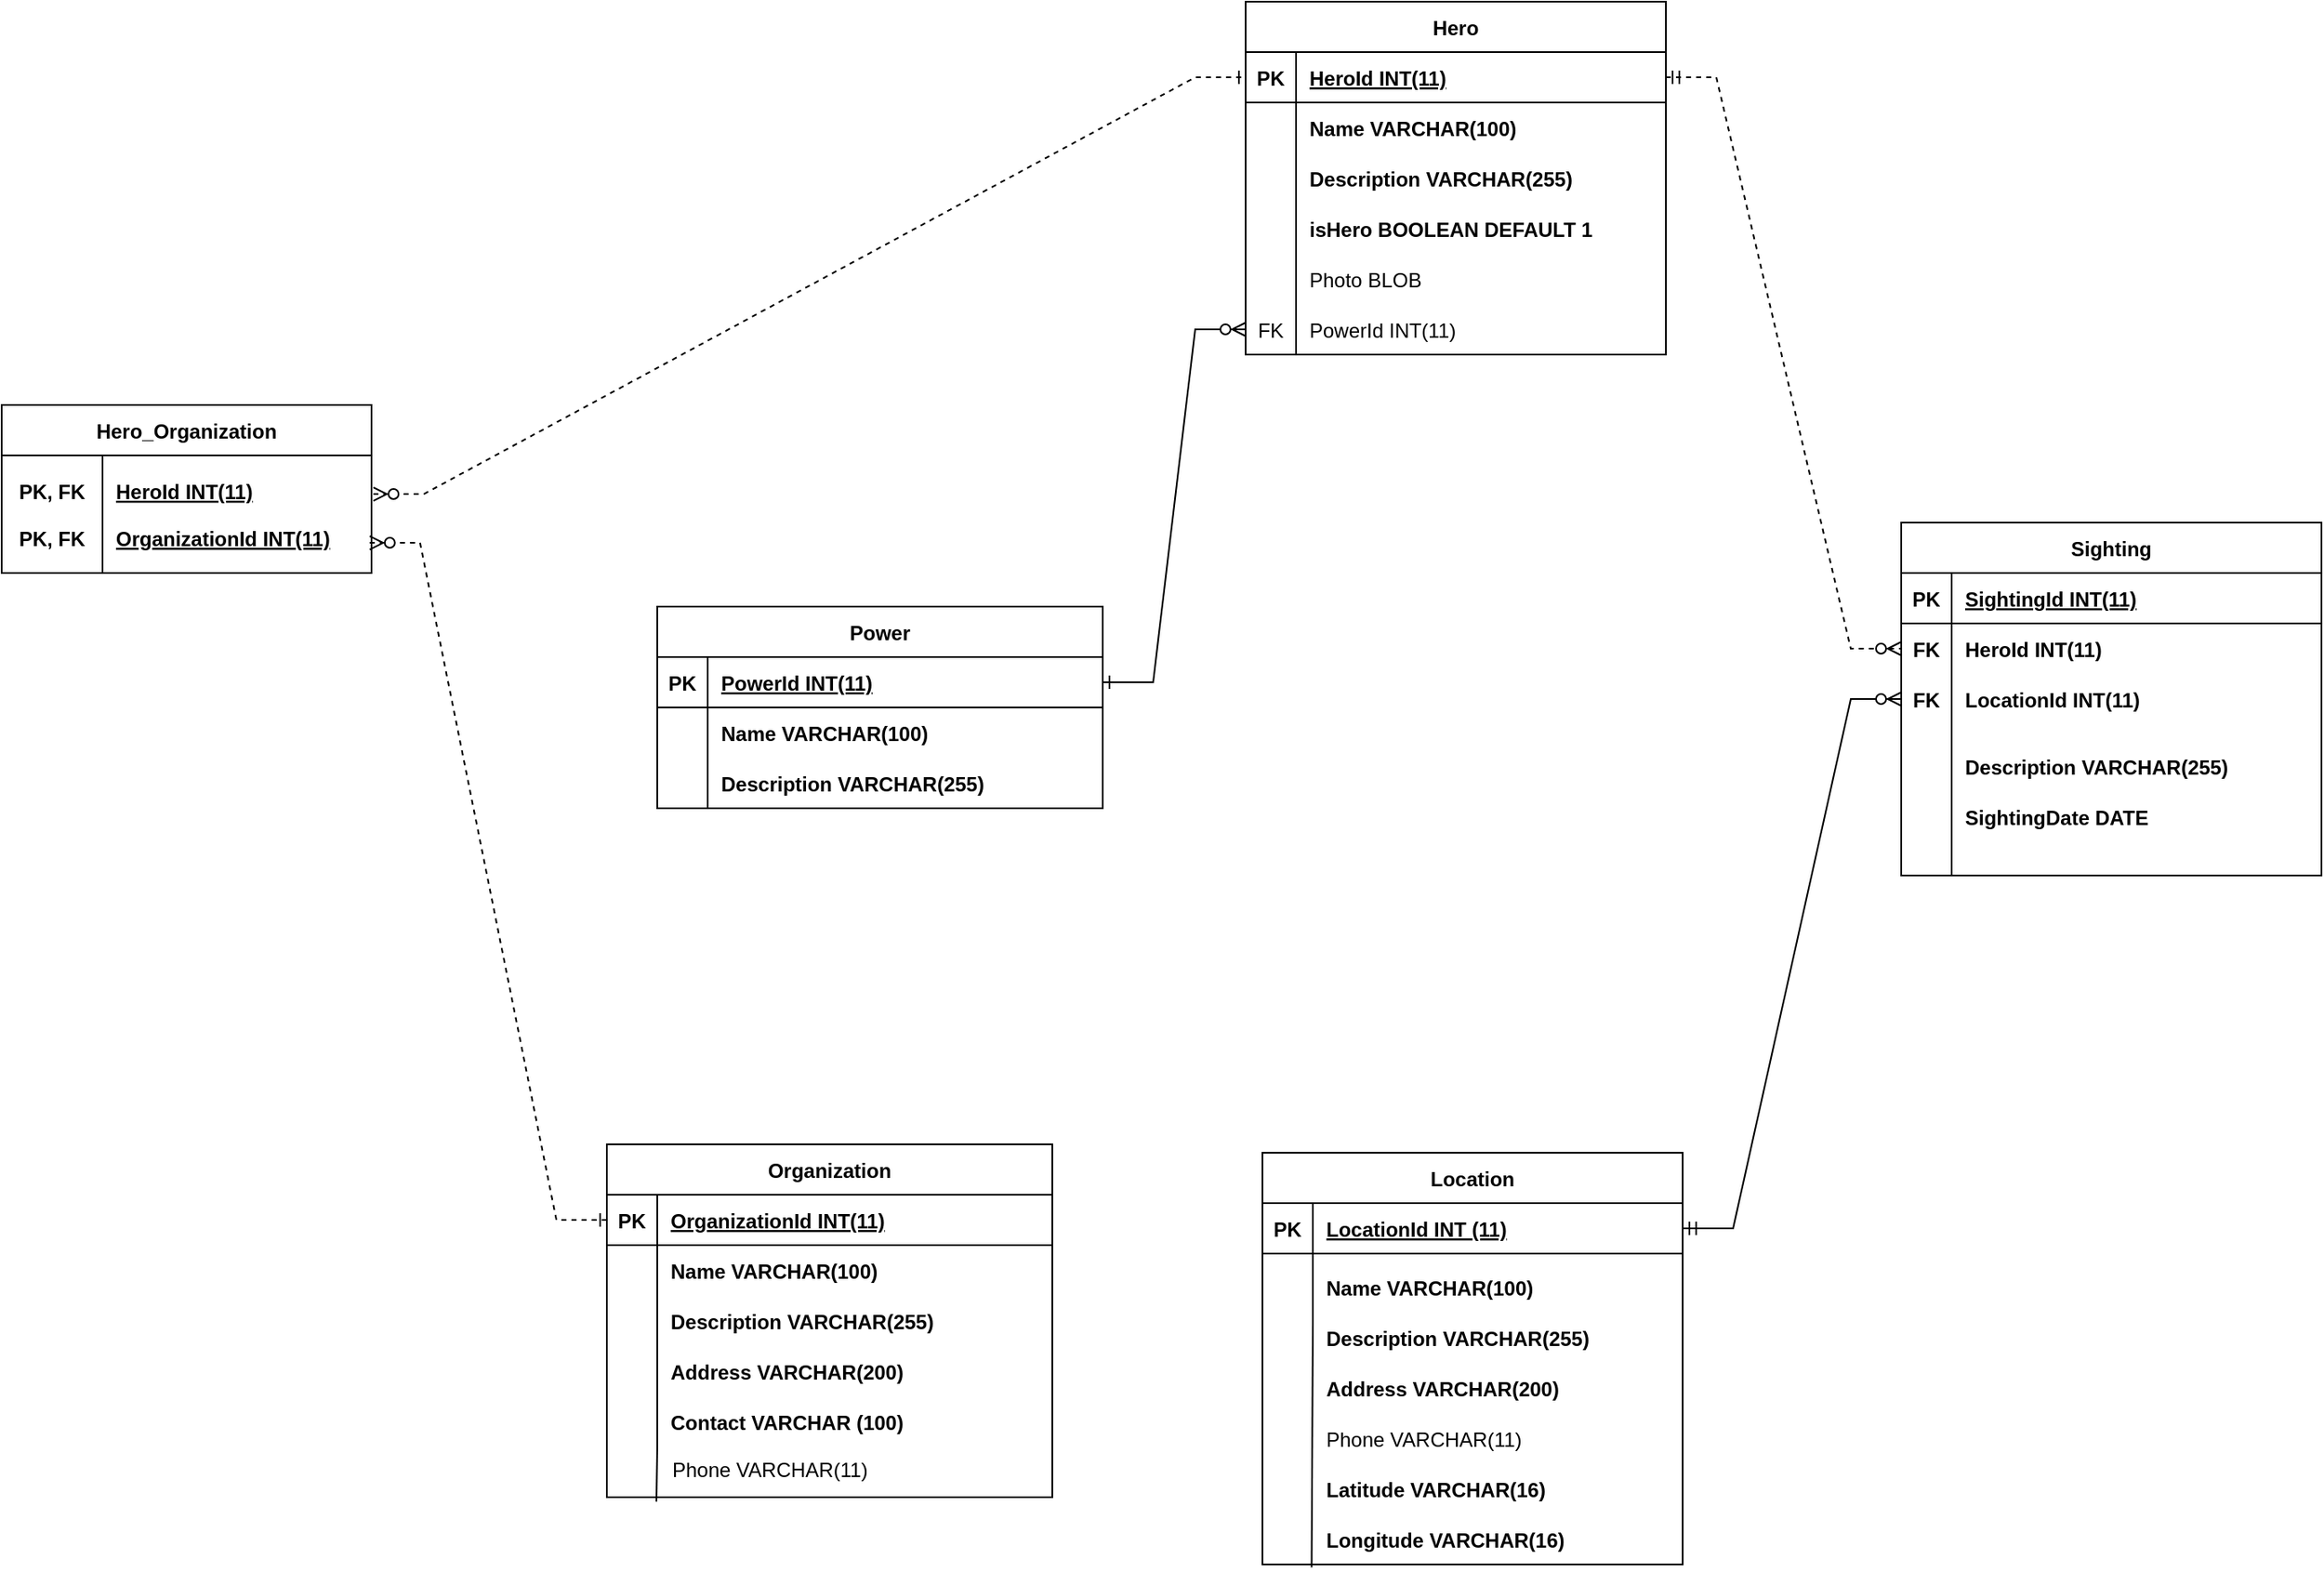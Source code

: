 <mxfile version="20.6.0" type="device"><diagram id="R2lEEEUBdFMjLlhIrx00" name="Page-1"><mxGraphModel dx="2128" dy="1639" grid="1" gridSize="10" guides="1" tooltips="1" connect="1" arrows="1" fold="1" page="1" pageScale="1" pageWidth="850" pageHeight="1100" math="0" shadow="0" extFonts="Permanent Marker^https://fonts.googleapis.com/css?family=Permanent+Marker"><root><mxCell id="0"/><mxCell id="1" parent="0"/><mxCell id="C-vyLk0tnHw3VtMMgP7b-2" value="Hero" style="shape=table;startSize=30;container=1;collapsible=1;childLayout=tableLayout;fixedRows=1;rowLines=0;fontStyle=1;align=center;resizeLast=1;" parent="1" vertex="1"><mxGeometry x="480" y="-320" width="250" height="210" as="geometry"/></mxCell><mxCell id="C-vyLk0tnHw3VtMMgP7b-3" value="" style="shape=partialRectangle;collapsible=0;dropTarget=0;pointerEvents=0;fillColor=none;points=[[0,0.5],[1,0.5]];portConstraint=eastwest;top=0;left=0;right=0;bottom=1;" parent="C-vyLk0tnHw3VtMMgP7b-2" vertex="1"><mxGeometry y="30" width="250" height="30" as="geometry"/></mxCell><mxCell id="C-vyLk0tnHw3VtMMgP7b-4" value="PK" style="shape=partialRectangle;overflow=hidden;connectable=0;fillColor=none;top=0;left=0;bottom=0;right=0;fontStyle=1;" parent="C-vyLk0tnHw3VtMMgP7b-3" vertex="1"><mxGeometry width="30" height="30" as="geometry"><mxRectangle width="30" height="30" as="alternateBounds"/></mxGeometry></mxCell><mxCell id="C-vyLk0tnHw3VtMMgP7b-5" value="HeroId INT(11)" style="shape=partialRectangle;overflow=hidden;connectable=0;fillColor=none;top=0;left=0;bottom=0;right=0;align=left;spacingLeft=6;fontStyle=5;" parent="C-vyLk0tnHw3VtMMgP7b-3" vertex="1"><mxGeometry x="30" width="220" height="30" as="geometry"><mxRectangle width="220" height="30" as="alternateBounds"/></mxGeometry></mxCell><mxCell id="SpTqqyoofC7Fzqk1Qt4A-102" value="" style="shape=partialRectangle;collapsible=0;dropTarget=0;pointerEvents=0;fillColor=none;points=[[0,0.5],[1,0.5]];portConstraint=eastwest;top=0;left=0;right=0;bottom=0;" parent="C-vyLk0tnHw3VtMMgP7b-2" vertex="1"><mxGeometry y="60" width="250" height="30" as="geometry"/></mxCell><mxCell id="SpTqqyoofC7Fzqk1Qt4A-103" value="" style="shape=partialRectangle;overflow=hidden;connectable=0;fillColor=none;top=0;left=0;bottom=0;right=0;" parent="SpTqqyoofC7Fzqk1Qt4A-102" vertex="1"><mxGeometry width="30" height="30" as="geometry"><mxRectangle width="30" height="30" as="alternateBounds"/></mxGeometry></mxCell><mxCell id="SpTqqyoofC7Fzqk1Qt4A-104" value="Name VARCHAR(100)" style="shape=partialRectangle;overflow=hidden;connectable=0;fillColor=none;top=0;left=0;bottom=0;right=0;align=left;spacingLeft=6;fontStyle=1" parent="SpTqqyoofC7Fzqk1Qt4A-102" vertex="1"><mxGeometry x="30" width="220" height="30" as="geometry"><mxRectangle width="220" height="30" as="alternateBounds"/></mxGeometry></mxCell><mxCell id="SpTqqyoofC7Fzqk1Qt4A-105" value="" style="shape=partialRectangle;collapsible=0;dropTarget=0;pointerEvents=0;fillColor=none;points=[[0,0.5],[1,0.5]];portConstraint=eastwest;top=0;left=0;right=0;bottom=0;" parent="C-vyLk0tnHw3VtMMgP7b-2" vertex="1"><mxGeometry y="90" width="250" height="30" as="geometry"/></mxCell><mxCell id="SpTqqyoofC7Fzqk1Qt4A-106" value="" style="shape=partialRectangle;overflow=hidden;connectable=0;fillColor=none;top=0;left=0;bottom=0;right=0;" parent="SpTqqyoofC7Fzqk1Qt4A-105" vertex="1"><mxGeometry width="30" height="30" as="geometry"><mxRectangle width="30" height="30" as="alternateBounds"/></mxGeometry></mxCell><mxCell id="SpTqqyoofC7Fzqk1Qt4A-107" value="Description VARCHAR(255)" style="shape=partialRectangle;overflow=hidden;connectable=0;fillColor=none;top=0;left=0;bottom=0;right=0;align=left;spacingLeft=6;fontStyle=1" parent="SpTqqyoofC7Fzqk1Qt4A-105" vertex="1"><mxGeometry x="30" width="220" height="30" as="geometry"><mxRectangle width="220" height="30" as="alternateBounds"/></mxGeometry></mxCell><mxCell id="C-vyLk0tnHw3VtMMgP7b-6" value="" style="shape=partialRectangle;collapsible=0;dropTarget=0;pointerEvents=0;fillColor=none;points=[[0,0.5],[1,0.5]];portConstraint=eastwest;top=0;left=0;right=0;bottom=0;" parent="C-vyLk0tnHw3VtMMgP7b-2" vertex="1"><mxGeometry y="120" width="250" height="30" as="geometry"/></mxCell><mxCell id="C-vyLk0tnHw3VtMMgP7b-7" value="" style="shape=partialRectangle;overflow=hidden;connectable=0;fillColor=none;top=0;left=0;bottom=0;right=0;fontStyle=0" parent="C-vyLk0tnHw3VtMMgP7b-6" vertex="1"><mxGeometry width="30" height="30" as="geometry"><mxRectangle width="30" height="30" as="alternateBounds"/></mxGeometry></mxCell><mxCell id="C-vyLk0tnHw3VtMMgP7b-8" value="isHero BOOLEAN DEFAULT 1" style="shape=partialRectangle;overflow=hidden;connectable=0;fillColor=none;top=0;left=0;bottom=0;right=0;align=left;spacingLeft=6;fontStyle=1" parent="C-vyLk0tnHw3VtMMgP7b-6" vertex="1"><mxGeometry x="30" width="220" height="30" as="geometry"><mxRectangle width="220" height="30" as="alternateBounds"/></mxGeometry></mxCell><mxCell id="C-vyLk0tnHw3VtMMgP7b-13" value="Location" style="shape=table;startSize=30;container=1;collapsible=1;childLayout=tableLayout;fixedRows=1;rowLines=0;fontStyle=1;align=center;resizeLast=1;" parent="1" vertex="1"><mxGeometry x="490" y="365" width="250" height="245" as="geometry"/></mxCell><mxCell id="C-vyLk0tnHw3VtMMgP7b-17" value="" style="shape=partialRectangle;collapsible=0;dropTarget=0;pointerEvents=0;fillColor=none;points=[[0,0.5],[1,0.5]];portConstraint=eastwest;top=0;left=0;right=0;bottom=0;" parent="C-vyLk0tnHw3VtMMgP7b-13" vertex="1"><mxGeometry y="30" width="250" height="30" as="geometry"/></mxCell><mxCell id="C-vyLk0tnHw3VtMMgP7b-18" value="" style="shape=partialRectangle;overflow=hidden;connectable=0;fillColor=none;top=0;left=0;bottom=0;right=0;" parent="C-vyLk0tnHw3VtMMgP7b-17" vertex="1"><mxGeometry width="30" height="30" as="geometry"><mxRectangle width="30" height="30" as="alternateBounds"/></mxGeometry></mxCell><mxCell id="C-vyLk0tnHw3VtMMgP7b-19" value="" style="shape=partialRectangle;overflow=hidden;connectable=0;fillColor=none;top=0;left=0;bottom=0;right=0;align=left;spacingLeft=6;fontStyle=1" parent="C-vyLk0tnHw3VtMMgP7b-17" vertex="1"><mxGeometry x="30" width="220" height="30" as="geometry"><mxRectangle width="220" height="30" as="alternateBounds"/></mxGeometry></mxCell><mxCell id="SpTqqyoofC7Fzqk1Qt4A-140" value="" style="shape=partialRectangle;collapsible=0;dropTarget=0;pointerEvents=0;fillColor=none;points=[[0,0.5],[1,0.5]];portConstraint=eastwest;top=0;left=0;right=0;bottom=0;" parent="C-vyLk0tnHw3VtMMgP7b-13" vertex="1"><mxGeometry y="60" width="250" height="40" as="geometry"/></mxCell><mxCell id="SpTqqyoofC7Fzqk1Qt4A-141" value="" style="shape=partialRectangle;overflow=hidden;connectable=0;fillColor=none;top=0;left=0;bottom=0;right=0;" parent="SpTqqyoofC7Fzqk1Qt4A-140" vertex="1"><mxGeometry width="30" height="40" as="geometry"><mxRectangle width="30" height="40" as="alternateBounds"/></mxGeometry></mxCell><mxCell id="SpTqqyoofC7Fzqk1Qt4A-142" value="Name VARCHAR(100)" style="shape=partialRectangle;overflow=hidden;connectable=0;fillColor=none;top=0;left=0;bottom=0;right=0;align=left;spacingLeft=6;fontStyle=1" parent="SpTqqyoofC7Fzqk1Qt4A-140" vertex="1"><mxGeometry x="30" width="220" height="40" as="geometry"><mxRectangle width="220" height="40" as="alternateBounds"/></mxGeometry></mxCell><mxCell id="SpTqqyoofC7Fzqk1Qt4A-24" value="Organization" style="shape=table;startSize=30;container=1;collapsible=1;childLayout=tableLayout;fixedRows=1;rowLines=0;fontStyle=1;align=center;resizeLast=1;" parent="1" vertex="1"><mxGeometry x="100" y="360" width="265" height="210" as="geometry"/></mxCell><mxCell id="SpTqqyoofC7Fzqk1Qt4A-25" value="" style="shape=tableRow;horizontal=0;startSize=0;swimlaneHead=0;swimlaneBody=0;fillColor=none;collapsible=0;dropTarget=0;points=[[0,0.5],[1,0.5]];portConstraint=eastwest;top=0;left=0;right=0;bottom=1;" parent="SpTqqyoofC7Fzqk1Qt4A-24" vertex="1"><mxGeometry y="30" width="265" height="30" as="geometry"/></mxCell><mxCell id="SpTqqyoofC7Fzqk1Qt4A-26" value="PK" style="shape=partialRectangle;connectable=0;fillColor=none;top=0;left=0;bottom=0;right=0;fontStyle=1;overflow=hidden;" parent="SpTqqyoofC7Fzqk1Qt4A-25" vertex="1"><mxGeometry width="30" height="30" as="geometry"><mxRectangle width="30" height="30" as="alternateBounds"/></mxGeometry></mxCell><mxCell id="SpTqqyoofC7Fzqk1Qt4A-27" value="OrganizationId INT(11)" style="shape=partialRectangle;connectable=0;fillColor=none;top=0;left=0;bottom=0;right=0;align=left;spacingLeft=6;fontStyle=5;overflow=hidden;" parent="SpTqqyoofC7Fzqk1Qt4A-25" vertex="1"><mxGeometry x="30" width="235" height="30" as="geometry"><mxRectangle width="235" height="30" as="alternateBounds"/></mxGeometry></mxCell><mxCell id="SpTqqyoofC7Fzqk1Qt4A-28" value="" style="shape=tableRow;horizontal=0;startSize=0;swimlaneHead=0;swimlaneBody=0;fillColor=none;collapsible=0;dropTarget=0;points=[[0,0.5],[1,0.5]];portConstraint=eastwest;top=0;left=0;right=0;bottom=0;" parent="SpTqqyoofC7Fzqk1Qt4A-24" vertex="1"><mxGeometry y="60" width="265" height="30" as="geometry"/></mxCell><mxCell id="SpTqqyoofC7Fzqk1Qt4A-29" value="" style="shape=partialRectangle;connectable=0;fillColor=none;top=0;left=0;bottom=0;right=0;editable=1;overflow=hidden;" parent="SpTqqyoofC7Fzqk1Qt4A-28" vertex="1"><mxGeometry width="30" height="30" as="geometry"><mxRectangle width="30" height="30" as="alternateBounds"/></mxGeometry></mxCell><mxCell id="SpTqqyoofC7Fzqk1Qt4A-30" value="Name VARCHAR(100)" style="shape=partialRectangle;connectable=0;fillColor=none;top=0;left=0;bottom=0;right=0;align=left;spacingLeft=6;overflow=hidden;fontStyle=1" parent="SpTqqyoofC7Fzqk1Qt4A-28" vertex="1"><mxGeometry x="30" width="235" height="30" as="geometry"><mxRectangle width="235" height="30" as="alternateBounds"/></mxGeometry></mxCell><mxCell id="SpTqqyoofC7Fzqk1Qt4A-31" value="" style="shape=tableRow;horizontal=0;startSize=0;swimlaneHead=0;swimlaneBody=0;fillColor=none;collapsible=0;dropTarget=0;points=[[0,0.5],[1,0.5]];portConstraint=eastwest;top=0;left=0;right=0;bottom=0;" parent="SpTqqyoofC7Fzqk1Qt4A-24" vertex="1"><mxGeometry y="90" width="265" height="30" as="geometry"/></mxCell><mxCell id="SpTqqyoofC7Fzqk1Qt4A-32" value="" style="shape=partialRectangle;connectable=0;fillColor=none;top=0;left=0;bottom=0;right=0;editable=1;overflow=hidden;" parent="SpTqqyoofC7Fzqk1Qt4A-31" vertex="1"><mxGeometry width="30" height="30" as="geometry"><mxRectangle width="30" height="30" as="alternateBounds"/></mxGeometry></mxCell><mxCell id="SpTqqyoofC7Fzqk1Qt4A-33" value="Description VARCHAR(255)" style="shape=partialRectangle;connectable=0;fillColor=none;top=0;left=0;bottom=0;right=0;align=left;spacingLeft=6;overflow=hidden;fontStyle=1" parent="SpTqqyoofC7Fzqk1Qt4A-31" vertex="1"><mxGeometry x="30" width="235" height="30" as="geometry"><mxRectangle width="235" height="30" as="alternateBounds"/></mxGeometry></mxCell><mxCell id="C-vyLk0tnHw3VtMMgP7b-20" value="" style="shape=partialRectangle;collapsible=0;dropTarget=0;pointerEvents=0;fillColor=none;points=[[0,0.5],[1,0.5]];portConstraint=eastwest;top=0;left=0;right=0;bottom=0;" parent="SpTqqyoofC7Fzqk1Qt4A-24" vertex="1"><mxGeometry y="120" width="265" height="30" as="geometry"/></mxCell><mxCell id="C-vyLk0tnHw3VtMMgP7b-21" value="" style="shape=partialRectangle;overflow=hidden;connectable=0;fillColor=none;top=0;left=0;bottom=0;right=0;" parent="C-vyLk0tnHw3VtMMgP7b-20" vertex="1"><mxGeometry width="30" height="30" as="geometry"><mxRectangle width="30" height="30" as="alternateBounds"/></mxGeometry></mxCell><mxCell id="C-vyLk0tnHw3VtMMgP7b-22" value="Address VARCHAR(200)" style="shape=partialRectangle;overflow=hidden;connectable=0;fillColor=none;top=0;left=0;bottom=0;right=0;align=left;spacingLeft=6;fontStyle=1" parent="C-vyLk0tnHw3VtMMgP7b-20" vertex="1"><mxGeometry x="30" width="235" height="30" as="geometry"><mxRectangle width="235" height="30" as="alternateBounds"/></mxGeometry></mxCell><mxCell id="SpTqqyoofC7Fzqk1Qt4A-90" value="" style="shape=partialRectangle;collapsible=0;dropTarget=0;pointerEvents=0;fillColor=none;points=[[0,0.5],[1,0.5]];portConstraint=eastwest;top=0;left=0;right=0;bottom=0;" parent="SpTqqyoofC7Fzqk1Qt4A-24" vertex="1"><mxGeometry y="150" width="265" height="30" as="geometry"/></mxCell><mxCell id="SpTqqyoofC7Fzqk1Qt4A-91" value="" style="shape=partialRectangle;overflow=hidden;connectable=0;fillColor=none;top=0;left=0;bottom=0;right=0;" parent="SpTqqyoofC7Fzqk1Qt4A-90" vertex="1"><mxGeometry width="30" height="30" as="geometry"><mxRectangle width="30" height="30" as="alternateBounds"/></mxGeometry></mxCell><mxCell id="SpTqqyoofC7Fzqk1Qt4A-92" value="Contact VARCHAR (100)" style="shape=partialRectangle;overflow=hidden;connectable=0;fillColor=none;top=0;left=0;bottom=0;right=0;align=left;spacingLeft=6;fontStyle=1" parent="SpTqqyoofC7Fzqk1Qt4A-90" vertex="1"><mxGeometry x="30" width="235" height="30" as="geometry"><mxRectangle width="235" height="30" as="alternateBounds"/></mxGeometry></mxCell><mxCell id="SpTqqyoofC7Fzqk1Qt4A-77" value="Hero_Organization" style="shape=table;startSize=30;container=1;collapsible=1;childLayout=tableLayout;fixedRows=1;rowLines=0;fontStyle=1;align=center;resizeLast=1;" parent="1" vertex="1"><mxGeometry x="-260" y="-80" width="220" height="100" as="geometry"/></mxCell><mxCell id="SpTqqyoofC7Fzqk1Qt4A-78" value="" style="shape=tableRow;horizontal=0;startSize=0;swimlaneHead=0;swimlaneBody=0;fillColor=none;collapsible=0;dropTarget=0;points=[[0,0.5],[1,0.5]];portConstraint=eastwest;top=0;left=0;right=0;bottom=1;" parent="SpTqqyoofC7Fzqk1Qt4A-77" vertex="1"><mxGeometry y="30" width="220" height="70" as="geometry"/></mxCell><mxCell id="SpTqqyoofC7Fzqk1Qt4A-79" value="PK, FK&#10;&#10;PK, FK" style="shape=partialRectangle;connectable=0;fillColor=none;top=0;left=0;bottom=0;right=0;fontStyle=1;overflow=hidden;" parent="SpTqqyoofC7Fzqk1Qt4A-78" vertex="1"><mxGeometry width="60" height="70" as="geometry"><mxRectangle width="60" height="70" as="alternateBounds"/></mxGeometry></mxCell><mxCell id="SpTqqyoofC7Fzqk1Qt4A-80" value="HeroId INT(11)&#10;&#10;OrganizationId INT(11)" style="shape=partialRectangle;connectable=0;fillColor=none;top=0;left=0;bottom=0;right=0;align=left;spacingLeft=6;fontStyle=5;overflow=hidden;" parent="SpTqqyoofC7Fzqk1Qt4A-78" vertex="1"><mxGeometry x="60" width="160" height="70" as="geometry"><mxRectangle width="160" height="70" as="alternateBounds"/></mxGeometry></mxCell><mxCell id="SpTqqyoofC7Fzqk1Qt4A-109" value="" style="edgeStyle=entityRelationEdgeStyle;fontSize=12;html=1;endArrow=ERzeroToMany;startArrow=ERmandOne;rounded=0;exitX=1;exitY=0.5;exitDx=0;exitDy=0;entryX=0;entryY=0.5;entryDx=0;entryDy=0;dashed=1;" parent="1" source="C-vyLk0tnHw3VtMMgP7b-3" target="ltJ0iO7LTQ78v_qQYicA-22" edge="1"><mxGeometry width="100" height="100" relative="1" as="geometry"><mxPoint x="720" y="510" as="sourcePoint"/><mxPoint x="800" y="98.6" as="targetPoint"/></mxGeometry></mxCell><mxCell id="SpTqqyoofC7Fzqk1Qt4A-130" value="" style="edgeStyle=entityRelationEdgeStyle;fontSize=12;html=1;endArrow=ERone;endFill=0;startArrow=ERzeroToMany;rounded=0;exitX=0.995;exitY=0.743;exitDx=0;exitDy=0;exitPerimeter=0;dashed=1;entryX=0;entryY=0.5;entryDx=0;entryDy=0;" parent="1" source="SpTqqyoofC7Fzqk1Qt4A-78" target="SpTqqyoofC7Fzqk1Qt4A-25" edge="1"><mxGeometry width="100" height="100" relative="1" as="geometry"><mxPoint x="290" y="567.01" as="sourcePoint"/><mxPoint x="310" y="755" as="targetPoint"/></mxGeometry></mxCell><mxCell id="tk9oDt_9cywBHOqEC38u-6" value="" style="shape=partialRectangle;collapsible=0;dropTarget=0;pointerEvents=0;fillColor=none;points=[[0,0.5],[1,0.5]];portConstraint=eastwest;top=0;left=0;right=0;bottom=1;" parent="1" vertex="1"><mxGeometry x="490" y="395" width="250" height="30" as="geometry"/></mxCell><mxCell id="tk9oDt_9cywBHOqEC38u-7" value="PK" style="shape=partialRectangle;overflow=hidden;connectable=0;fillColor=none;top=0;left=0;bottom=0;right=0;fontStyle=1;" parent="tk9oDt_9cywBHOqEC38u-6" vertex="1"><mxGeometry width="30" height="30" as="geometry"><mxRectangle width="30" height="30" as="alternateBounds"/></mxGeometry></mxCell><mxCell id="tk9oDt_9cywBHOqEC38u-8" value="LocationId INT (11)" style="shape=partialRectangle;overflow=hidden;connectable=0;fillColor=none;top=0;left=0;bottom=0;right=0;align=left;spacingLeft=6;fontStyle=5;" parent="tk9oDt_9cywBHOqEC38u-6" vertex="1"><mxGeometry x="30" width="220" height="30" as="geometry"><mxRectangle width="220" height="30" as="alternateBounds"/></mxGeometry></mxCell><mxCell id="tk9oDt_9cywBHOqEC38u-9" value="" style="shape=partialRectangle;collapsible=0;dropTarget=0;pointerEvents=0;fillColor=none;points=[[0,0.5],[1,0.5]];portConstraint=eastwest;top=0;left=0;right=0;bottom=0;" parent="1" vertex="1"><mxGeometry x="490" y="490" width="250" height="30" as="geometry"/></mxCell><mxCell id="tk9oDt_9cywBHOqEC38u-10" value="" style="shape=partialRectangle;overflow=hidden;connectable=0;fillColor=none;top=0;left=0;bottom=0;right=0;fontStyle=1" parent="tk9oDt_9cywBHOqEC38u-9" vertex="1"><mxGeometry width="30" height="30" as="geometry"><mxRectangle width="30" height="40" as="alternateBounds"/></mxGeometry></mxCell><mxCell id="tk9oDt_9cywBHOqEC38u-11" value="Address VARCHAR(200)" style="shape=partialRectangle;overflow=hidden;connectable=0;fillColor=none;top=0;left=0;bottom=0;right=0;align=left;spacingLeft=6;fontStyle=1" parent="tk9oDt_9cywBHOqEC38u-9" vertex="1"><mxGeometry x="30" width="220" height="30" as="geometry"><mxRectangle width="220" height="40" as="alternateBounds"/></mxGeometry></mxCell><mxCell id="tk9oDt_9cywBHOqEC38u-12" value="" style="shape=partialRectangle;collapsible=0;dropTarget=0;pointerEvents=0;fillColor=none;points=[[0,0.5],[1,0.5]];portConstraint=eastwest;top=0;left=0;right=0;bottom=0;" parent="1" vertex="1"><mxGeometry x="490" y="460" width="250" height="30" as="geometry"/></mxCell><mxCell id="tk9oDt_9cywBHOqEC38u-13" value="" style="shape=partialRectangle;overflow=hidden;connectable=0;fillColor=none;top=0;left=0;bottom=0;right=0;" parent="tk9oDt_9cywBHOqEC38u-12" vertex="1"><mxGeometry width="30" height="30" as="geometry"><mxRectangle width="30" height="40" as="alternateBounds"/></mxGeometry></mxCell><mxCell id="tk9oDt_9cywBHOqEC38u-14" value="Description VARCHAR(255)" style="shape=partialRectangle;overflow=hidden;connectable=0;fillColor=none;top=0;left=0;bottom=0;right=0;align=left;spacingLeft=6;fontStyle=1" parent="tk9oDt_9cywBHOqEC38u-12" vertex="1"><mxGeometry x="30" width="220" height="30" as="geometry"><mxRectangle width="220" height="40" as="alternateBounds"/></mxGeometry></mxCell><mxCell id="tk9oDt_9cywBHOqEC38u-15" value="" style="endArrow=none;html=1;rounded=0;exitX=0.12;exitY=0.025;exitDx=0;exitDy=0;exitPerimeter=0;entryX=0.117;entryY=1.06;entryDx=0;entryDy=0;entryPerimeter=0;" parent="1" target="lWgLqetJ4wPWmk78XwxV-1" edge="1"><mxGeometry width="50" height="50" relative="1" as="geometry"><mxPoint x="520" y="465" as="sourcePoint"/><mxPoint x="520" y="590" as="targetPoint"/></mxGeometry></mxCell><mxCell id="tk9oDt_9cywBHOqEC38u-16" value="" style="edgeStyle=entityRelationEdgeStyle;fontSize=12;html=1;endArrow=ERzeroToMany;startArrow=ERmandOne;rounded=0;exitX=1;exitY=0.5;exitDx=0;exitDy=0;entryX=0;entryY=0.5;entryDx=0;entryDy=0;" parent="1" source="tk9oDt_9cywBHOqEC38u-6" target="ltJ0iO7LTQ78v_qQYicA-25" edge="1"><mxGeometry width="100" height="100" relative="1" as="geometry"><mxPoint x="790" y="185" as="sourcePoint"/><mxPoint x="800" y="125" as="targetPoint"/></mxGeometry></mxCell><mxCell id="tk9oDt_9cywBHOqEC38u-21" value="" style="edgeStyle=entityRelationEdgeStyle;fontSize=12;html=1;endArrow=ERone;endFill=0;startArrow=ERzeroToMany;rounded=0;exitX=1.005;exitY=0.329;exitDx=0;exitDy=0;exitPerimeter=0;dashed=1;entryX=0;entryY=0.5;entryDx=0;entryDy=0;" parent="1" source="SpTqqyoofC7Fzqk1Qt4A-78" target="C-vyLk0tnHw3VtMMgP7b-3" edge="1"><mxGeometry width="100" height="100" relative="1" as="geometry"><mxPoint x="288.9" y="602.01" as="sourcePoint"/><mxPoint x="320" y="765" as="targetPoint"/></mxGeometry></mxCell><mxCell id="qVYbQpAA_wxLXtNOFgDJ-2" value="" style="shape=partialRectangle;collapsible=0;dropTarget=0;pointerEvents=0;fillColor=none;points=[[0,0.5],[1,0.5]];portConstraint=eastwest;top=0;left=0;right=0;bottom=0;" parent="1" vertex="1"><mxGeometry x="490" y="520" width="250" height="30" as="geometry"/></mxCell><mxCell id="qVYbQpAA_wxLXtNOFgDJ-3" value="" style="shape=partialRectangle;overflow=hidden;connectable=0;fillColor=none;top=0;left=0;bottom=0;right=0;fontStyle=1" parent="qVYbQpAA_wxLXtNOFgDJ-2" vertex="1"><mxGeometry width="30" height="30" as="geometry"><mxRectangle width="30" height="40" as="alternateBounds"/></mxGeometry></mxCell><mxCell id="qVYbQpAA_wxLXtNOFgDJ-4" value="Phone VARCHAR(11)" style="shape=partialRectangle;overflow=hidden;connectable=0;fillColor=none;top=0;left=0;bottom=0;right=0;align=left;spacingLeft=6;fontStyle=0" parent="qVYbQpAA_wxLXtNOFgDJ-2" vertex="1"><mxGeometry x="30" width="220" height="30" as="geometry"><mxRectangle width="220" height="40" as="alternateBounds"/></mxGeometry></mxCell><mxCell id="qVYbQpAA_wxLXtNOFgDJ-5" value="" style="shape=partialRectangle;collapsible=0;dropTarget=0;pointerEvents=0;fillColor=none;points=[[0,0.5],[1,0.5]];portConstraint=eastwest;top=0;left=0;right=0;bottom=0;" parent="1" vertex="1"><mxGeometry x="490" y="550" width="250" height="30" as="geometry"/></mxCell><mxCell id="qVYbQpAA_wxLXtNOFgDJ-6" value="" style="shape=partialRectangle;overflow=hidden;connectable=0;fillColor=none;top=0;left=0;bottom=0;right=0;fontStyle=1" parent="qVYbQpAA_wxLXtNOFgDJ-5" vertex="1"><mxGeometry width="30" height="30" as="geometry"><mxRectangle width="30" height="40" as="alternateBounds"/></mxGeometry></mxCell><mxCell id="qVYbQpAA_wxLXtNOFgDJ-7" value="Latitude VARCHAR(16)" style="shape=partialRectangle;overflow=hidden;connectable=0;fillColor=none;top=0;left=0;bottom=0;right=0;align=left;spacingLeft=6;fontStyle=1" parent="qVYbQpAA_wxLXtNOFgDJ-5" vertex="1"><mxGeometry x="30" width="220" height="30" as="geometry"><mxRectangle width="220" height="40" as="alternateBounds"/></mxGeometry></mxCell><mxCell id="-WJOTnHlC4ij31XKjPg0-7" value="" style="edgeStyle=entityRelationEdgeStyle;fontSize=12;html=1;endArrow=ERone;endFill=0;startArrow=ERzeroToMany;rounded=0;exitX=0;exitY=0.5;exitDx=0;exitDy=0;" parent="1" source="7P7hqFdNVhAD8wjhP2HV-1" target="ltJ0iO7LTQ78v_qQYicA-3" edge="1"><mxGeometry width="100" height="100" relative="1" as="geometry"><mxPoint x="657.66" y="-10" as="sourcePoint"/><mxPoint x="409.48" y="155.85" as="targetPoint"/></mxGeometry></mxCell><mxCell id="ltJ0iO7LTQ78v_qQYicA-2" value="Power" style="shape=table;startSize=30;container=1;collapsible=1;childLayout=tableLayout;fixedRows=1;rowLines=0;fontStyle=1;align=center;resizeLast=1;" parent="1" vertex="1"><mxGeometry x="130" y="40" width="265" height="120" as="geometry"/></mxCell><mxCell id="ltJ0iO7LTQ78v_qQYicA-3" value="" style="shape=tableRow;horizontal=0;startSize=0;swimlaneHead=0;swimlaneBody=0;fillColor=none;collapsible=0;dropTarget=0;points=[[0,0.5],[1,0.5]];portConstraint=eastwest;top=0;left=0;right=0;bottom=1;" parent="ltJ0iO7LTQ78v_qQYicA-2" vertex="1"><mxGeometry y="30" width="265" height="30" as="geometry"/></mxCell><mxCell id="ltJ0iO7LTQ78v_qQYicA-4" value="PK" style="shape=partialRectangle;connectable=0;fillColor=none;top=0;left=0;bottom=0;right=0;fontStyle=1;overflow=hidden;" parent="ltJ0iO7LTQ78v_qQYicA-3" vertex="1"><mxGeometry width="30" height="30" as="geometry"><mxRectangle width="30" height="30" as="alternateBounds"/></mxGeometry></mxCell><mxCell id="ltJ0iO7LTQ78v_qQYicA-5" value="PowerId INT(11)" style="shape=partialRectangle;connectable=0;fillColor=none;top=0;left=0;bottom=0;right=0;align=left;spacingLeft=6;fontStyle=5;overflow=hidden;" parent="ltJ0iO7LTQ78v_qQYicA-3" vertex="1"><mxGeometry x="30" width="235" height="30" as="geometry"><mxRectangle width="235" height="30" as="alternateBounds"/></mxGeometry></mxCell><mxCell id="ltJ0iO7LTQ78v_qQYicA-6" value="" style="shape=tableRow;horizontal=0;startSize=0;swimlaneHead=0;swimlaneBody=0;fillColor=none;collapsible=0;dropTarget=0;points=[[0,0.5],[1,0.5]];portConstraint=eastwest;top=0;left=0;right=0;bottom=0;" parent="ltJ0iO7LTQ78v_qQYicA-2" vertex="1"><mxGeometry y="60" width="265" height="30" as="geometry"/></mxCell><mxCell id="ltJ0iO7LTQ78v_qQYicA-7" value="" style="shape=partialRectangle;connectable=0;fillColor=none;top=0;left=0;bottom=0;right=0;editable=1;overflow=hidden;" parent="ltJ0iO7LTQ78v_qQYicA-6" vertex="1"><mxGeometry width="30" height="30" as="geometry"><mxRectangle width="30" height="30" as="alternateBounds"/></mxGeometry></mxCell><mxCell id="ltJ0iO7LTQ78v_qQYicA-8" value="Name VARCHAR(100)" style="shape=partialRectangle;connectable=0;fillColor=none;top=0;left=0;bottom=0;right=0;align=left;spacingLeft=6;overflow=hidden;fontStyle=1" parent="ltJ0iO7LTQ78v_qQYicA-6" vertex="1"><mxGeometry x="30" width="235" height="30" as="geometry"><mxRectangle width="235" height="30" as="alternateBounds"/></mxGeometry></mxCell><mxCell id="ltJ0iO7LTQ78v_qQYicA-9" value="" style="shape=tableRow;horizontal=0;startSize=0;swimlaneHead=0;swimlaneBody=0;fillColor=none;collapsible=0;dropTarget=0;points=[[0,0.5],[1,0.5]];portConstraint=eastwest;top=0;left=0;right=0;bottom=0;" parent="ltJ0iO7LTQ78v_qQYicA-2" vertex="1"><mxGeometry y="90" width="265" height="30" as="geometry"/></mxCell><mxCell id="ltJ0iO7LTQ78v_qQYicA-10" value="" style="shape=partialRectangle;connectable=0;fillColor=none;top=0;left=0;bottom=0;right=0;editable=1;overflow=hidden;" parent="ltJ0iO7LTQ78v_qQYicA-9" vertex="1"><mxGeometry width="30" height="30" as="geometry"><mxRectangle width="30" height="30" as="alternateBounds"/></mxGeometry></mxCell><mxCell id="ltJ0iO7LTQ78v_qQYicA-11" value="Description VARCHAR(255)" style="shape=partialRectangle;connectable=0;fillColor=none;top=0;left=0;bottom=0;right=0;align=left;spacingLeft=6;overflow=hidden;fontStyle=1" parent="ltJ0iO7LTQ78v_qQYicA-9" vertex="1"><mxGeometry x="30" width="235" height="30" as="geometry"><mxRectangle width="235" height="30" as="alternateBounds"/></mxGeometry></mxCell><mxCell id="ltJ0iO7LTQ78v_qQYicA-18" value="Sighting" style="shape=table;startSize=30;container=1;collapsible=1;childLayout=tableLayout;fixedRows=1;rowLines=0;fontStyle=1;align=center;resizeLast=1;" parent="1" vertex="1"><mxGeometry x="870" y="-10" width="250" height="210" as="geometry"/></mxCell><mxCell id="ltJ0iO7LTQ78v_qQYicA-19" value="" style="shape=partialRectangle;collapsible=0;dropTarget=0;pointerEvents=0;fillColor=none;points=[[0,0.5],[1,0.5]];portConstraint=eastwest;top=0;left=0;right=0;bottom=1;" parent="ltJ0iO7LTQ78v_qQYicA-18" vertex="1"><mxGeometry y="30" width="250" height="30" as="geometry"/></mxCell><mxCell id="ltJ0iO7LTQ78v_qQYicA-20" value="PK" style="shape=partialRectangle;overflow=hidden;connectable=0;fillColor=none;top=0;left=0;bottom=0;right=0;fontStyle=1;" parent="ltJ0iO7LTQ78v_qQYicA-19" vertex="1"><mxGeometry width="30" height="30" as="geometry"><mxRectangle width="30" height="30" as="alternateBounds"/></mxGeometry></mxCell><mxCell id="ltJ0iO7LTQ78v_qQYicA-21" value="SightingId INT(11)" style="shape=partialRectangle;overflow=hidden;connectable=0;fillColor=none;top=0;left=0;bottom=0;right=0;align=left;spacingLeft=6;fontStyle=5;" parent="ltJ0iO7LTQ78v_qQYicA-19" vertex="1"><mxGeometry x="30" width="220" height="30" as="geometry"><mxRectangle width="220" height="30" as="alternateBounds"/></mxGeometry></mxCell><mxCell id="ltJ0iO7LTQ78v_qQYicA-22" value="" style="shape=partialRectangle;collapsible=0;dropTarget=0;pointerEvents=0;fillColor=none;points=[[0,0.5],[1,0.5]];portConstraint=eastwest;top=0;left=0;right=0;bottom=0;" parent="ltJ0iO7LTQ78v_qQYicA-18" vertex="1"><mxGeometry y="60" width="250" height="30" as="geometry"/></mxCell><mxCell id="ltJ0iO7LTQ78v_qQYicA-23" value="FK" style="shape=partialRectangle;overflow=hidden;connectable=0;fillColor=none;top=0;left=0;bottom=0;right=0;fontStyle=1" parent="ltJ0iO7LTQ78v_qQYicA-22" vertex="1"><mxGeometry width="30" height="30" as="geometry"><mxRectangle width="30" height="30" as="alternateBounds"/></mxGeometry></mxCell><mxCell id="ltJ0iO7LTQ78v_qQYicA-24" value="HeroId INT(11)" style="shape=partialRectangle;overflow=hidden;connectable=0;fillColor=none;top=0;left=0;bottom=0;right=0;align=left;spacingLeft=6;fontStyle=1" parent="ltJ0iO7LTQ78v_qQYicA-22" vertex="1"><mxGeometry x="30" width="220" height="30" as="geometry"><mxRectangle width="220" height="30" as="alternateBounds"/></mxGeometry></mxCell><mxCell id="ltJ0iO7LTQ78v_qQYicA-25" value="" style="shape=partialRectangle;collapsible=0;dropTarget=0;pointerEvents=0;fillColor=none;points=[[0,0.5],[1,0.5]];portConstraint=eastwest;top=0;left=0;right=0;bottom=0;" parent="ltJ0iO7LTQ78v_qQYicA-18" vertex="1"><mxGeometry y="90" width="250" height="30" as="geometry"/></mxCell><mxCell id="ltJ0iO7LTQ78v_qQYicA-26" value="FK" style="shape=partialRectangle;overflow=hidden;connectable=0;fillColor=none;top=0;left=0;bottom=0;right=0;fontStyle=1" parent="ltJ0iO7LTQ78v_qQYicA-25" vertex="1"><mxGeometry width="30" height="30" as="geometry"><mxRectangle width="30" height="30" as="alternateBounds"/></mxGeometry></mxCell><mxCell id="ltJ0iO7LTQ78v_qQYicA-27" value="LocationId INT(11)" style="shape=partialRectangle;overflow=hidden;connectable=0;fillColor=none;top=0;left=0;bottom=0;right=0;align=left;spacingLeft=6;fontStyle=1" parent="ltJ0iO7LTQ78v_qQYicA-25" vertex="1"><mxGeometry x="30" width="220" height="30" as="geometry"><mxRectangle width="220" height="30" as="alternateBounds"/></mxGeometry></mxCell><mxCell id="ltJ0iO7LTQ78v_qQYicA-28" value="" style="shape=partialRectangle;collapsible=0;dropTarget=0;pointerEvents=0;fillColor=none;points=[[0,0.5],[1,0.5]];portConstraint=eastwest;top=0;left=0;right=0;bottom=0;" parent="ltJ0iO7LTQ78v_qQYicA-18" vertex="1"><mxGeometry y="120" width="250" height="90" as="geometry"/></mxCell><mxCell id="ltJ0iO7LTQ78v_qQYicA-29" value="" style="shape=partialRectangle;overflow=hidden;connectable=0;fillColor=none;top=0;left=0;bottom=0;right=0;fontStyle=1" parent="ltJ0iO7LTQ78v_qQYicA-28" vertex="1"><mxGeometry width="30" height="90" as="geometry"><mxRectangle width="30" height="90" as="alternateBounds"/></mxGeometry></mxCell><mxCell id="ltJ0iO7LTQ78v_qQYicA-30" value="" style="shape=partialRectangle;overflow=hidden;connectable=0;fillColor=none;top=0;left=0;bottom=0;right=0;align=left;spacingLeft=6;fontStyle=1" parent="ltJ0iO7LTQ78v_qQYicA-28" vertex="1"><mxGeometry x="30" width="220" height="90" as="geometry"><mxRectangle width="220" height="90" as="alternateBounds"/></mxGeometry></mxCell><mxCell id="-CI-oIcpyJsaMtf9KjpX-1" value="" style="shape=partialRectangle;collapsible=0;dropTarget=0;pointerEvents=0;fillColor=none;points=[[0,0.5],[1,0.5]];portConstraint=eastwest;top=0;left=0;right=0;bottom=0;" parent="1" vertex="1"><mxGeometry x="870" y="150" width="250" height="30" as="geometry"/></mxCell><mxCell id="-CI-oIcpyJsaMtf9KjpX-2" value="" style="shape=partialRectangle;overflow=hidden;connectable=0;fillColor=none;top=0;left=0;bottom=0;right=0;fontStyle=1" parent="-CI-oIcpyJsaMtf9KjpX-1" vertex="1"><mxGeometry width="30" height="30" as="geometry"><mxRectangle width="30" height="30" as="alternateBounds"/></mxGeometry></mxCell><mxCell id="-CI-oIcpyJsaMtf9KjpX-3" value="SightingDate DATE" style="shape=partialRectangle;overflow=hidden;connectable=0;fillColor=none;top=0;left=0;bottom=0;right=0;align=left;spacingLeft=6;fontStyle=1" parent="-CI-oIcpyJsaMtf9KjpX-1" vertex="1"><mxGeometry x="30" width="220" height="30" as="geometry"><mxRectangle width="220" height="30" as="alternateBounds"/></mxGeometry></mxCell><mxCell id="-CI-oIcpyJsaMtf9KjpX-5" value="" style="shape=partialRectangle;collapsible=0;dropTarget=0;pointerEvents=0;fillColor=none;points=[[0,0.5],[1,0.5]];portConstraint=eastwest;top=0;left=0;right=0;bottom=0;" parent="1" vertex="1"><mxGeometry x="870" y="120" width="250" height="30" as="geometry"/></mxCell><mxCell id="-CI-oIcpyJsaMtf9KjpX-6" value="" style="shape=partialRectangle;overflow=hidden;connectable=0;fillColor=none;top=0;left=0;bottom=0;right=0;fontStyle=1" parent="-CI-oIcpyJsaMtf9KjpX-5" vertex="1"><mxGeometry width="30" height="30" as="geometry"><mxRectangle width="30" height="30" as="alternateBounds"/></mxGeometry></mxCell><mxCell id="-CI-oIcpyJsaMtf9KjpX-7" value="Description VARCHAR(255)" style="shape=partialRectangle;overflow=hidden;connectable=0;fillColor=none;top=0;left=0;bottom=0;right=0;align=left;spacingLeft=6;fontStyle=1" parent="-CI-oIcpyJsaMtf9KjpX-5" vertex="1"><mxGeometry x="30" width="220" height="30" as="geometry"><mxRectangle width="220" height="30" as="alternateBounds"/></mxGeometry></mxCell><mxCell id="7P7hqFdNVhAD8wjhP2HV-1" value="" style="shape=partialRectangle;collapsible=0;dropTarget=0;pointerEvents=0;fillColor=none;points=[[0,0.5],[1,0.5]];portConstraint=eastwest;top=0;left=0;right=0;bottom=0;" parent="1" vertex="1"><mxGeometry x="480" y="-140" width="250" height="30" as="geometry"/></mxCell><mxCell id="7P7hqFdNVhAD8wjhP2HV-2" value="FK" style="shape=partialRectangle;overflow=hidden;connectable=0;fillColor=none;top=0;left=0;bottom=0;right=0;fontStyle=0" parent="7P7hqFdNVhAD8wjhP2HV-1" vertex="1"><mxGeometry width="30" height="30" as="geometry"><mxRectangle width="30" height="30" as="alternateBounds"/></mxGeometry></mxCell><mxCell id="7P7hqFdNVhAD8wjhP2HV-3" value="PowerId INT(11)" style="shape=partialRectangle;overflow=hidden;connectable=0;fillColor=none;top=0;left=0;bottom=0;right=0;align=left;spacingLeft=6;fontStyle=0" parent="7P7hqFdNVhAD8wjhP2HV-1" vertex="1"><mxGeometry x="30" width="220" height="30" as="geometry"><mxRectangle width="220" height="30" as="alternateBounds"/></mxGeometry></mxCell><mxCell id="7P7hqFdNVhAD8wjhP2HV-4" value="" style="endArrow=none;html=1;rounded=0;" parent="1" edge="1"><mxGeometry width="50" height="50" relative="1" as="geometry"><mxPoint x="510" y="-110" as="sourcePoint"/><mxPoint x="510" y="-170" as="targetPoint"/></mxGeometry></mxCell><mxCell id="eSloLI3teoC564xbV-kQ-1" value="" style="shape=partialRectangle;collapsible=0;dropTarget=0;pointerEvents=0;fillColor=none;points=[[0,0.5],[1,0.5]];portConstraint=eastwest;top=0;left=0;right=0;bottom=0;" parent="1" vertex="1"><mxGeometry x="480" y="-170" width="250" height="30" as="geometry"/></mxCell><mxCell id="eSloLI3teoC564xbV-kQ-3" value="Photo BLOB" style="shape=partialRectangle;overflow=hidden;connectable=0;fillColor=none;top=0;left=0;bottom=0;right=0;align=left;spacingLeft=6;fontStyle=0" parent="eSloLI3teoC564xbV-kQ-1" vertex="1"><mxGeometry x="30" width="220" height="30" as="geometry"><mxRectangle width="220" height="30" as="alternateBounds"/></mxGeometry></mxCell><mxCell id="lWgLqetJ4wPWmk78XwxV-1" value="" style="shape=partialRectangle;collapsible=0;dropTarget=0;pointerEvents=0;fillColor=none;points=[[0,0.5],[1,0.5]];portConstraint=eastwest;top=0;left=0;right=0;bottom=0;" vertex="1" parent="1"><mxGeometry x="490" y="580" width="250" height="30" as="geometry"/></mxCell><mxCell id="lWgLqetJ4wPWmk78XwxV-2" value="" style="shape=partialRectangle;overflow=hidden;connectable=0;fillColor=none;top=0;left=0;bottom=0;right=0;fontStyle=1" vertex="1" parent="lWgLqetJ4wPWmk78XwxV-1"><mxGeometry width="30" height="30" as="geometry"><mxRectangle width="30" height="40" as="alternateBounds"/></mxGeometry></mxCell><mxCell id="lWgLqetJ4wPWmk78XwxV-3" value="Longitude VARCHAR(16)" style="shape=partialRectangle;overflow=hidden;connectable=0;fillColor=none;top=0;left=0;bottom=0;right=0;align=left;spacingLeft=6;fontStyle=1" vertex="1" parent="lWgLqetJ4wPWmk78XwxV-1"><mxGeometry x="30" width="220" height="30" as="geometry"><mxRectangle width="220" height="40" as="alternateBounds"/></mxGeometry></mxCell><mxCell id="lWgLqetJ4wPWmk78XwxV-4" value="" style="shape=partialRectangle;collapsible=0;dropTarget=0;pointerEvents=0;fillColor=none;points=[[0,0.5],[1,0.5]];portConstraint=eastwest;top=0;left=0;right=0;bottom=0;" vertex="1" parent="1"><mxGeometry x="101" y="538" width="250" height="30" as="geometry"/></mxCell><mxCell id="lWgLqetJ4wPWmk78XwxV-5" value="" style="shape=partialRectangle;overflow=hidden;connectable=0;fillColor=none;top=0;left=0;bottom=0;right=0;fontStyle=1" vertex="1" parent="lWgLqetJ4wPWmk78XwxV-4"><mxGeometry width="30" height="30" as="geometry"><mxRectangle width="30" height="40" as="alternateBounds"/></mxGeometry></mxCell><mxCell id="lWgLqetJ4wPWmk78XwxV-6" value="Phone VARCHAR(11)" style="shape=partialRectangle;overflow=hidden;connectable=0;fillColor=none;top=0;left=0;bottom=0;right=0;align=left;spacingLeft=6;fontStyle=0" vertex="1" parent="lWgLqetJ4wPWmk78XwxV-4"><mxGeometry x="30" width="220" height="30" as="geometry"><mxRectangle width="220" height="40" as="alternateBounds"/></mxGeometry></mxCell><mxCell id="lWgLqetJ4wPWmk78XwxV-7" value="" style="endArrow=none;html=1;rounded=0;exitX=0.118;exitY=1.153;exitDx=0;exitDy=0;exitPerimeter=0;" edge="1" parent="1"><mxGeometry width="50" height="50" relative="1" as="geometry"><mxPoint x="129.5" y="572.59" as="sourcePoint"/><mxPoint x="130" y="540" as="targetPoint"/></mxGeometry></mxCell></root></mxGraphModel></diagram></mxfile>